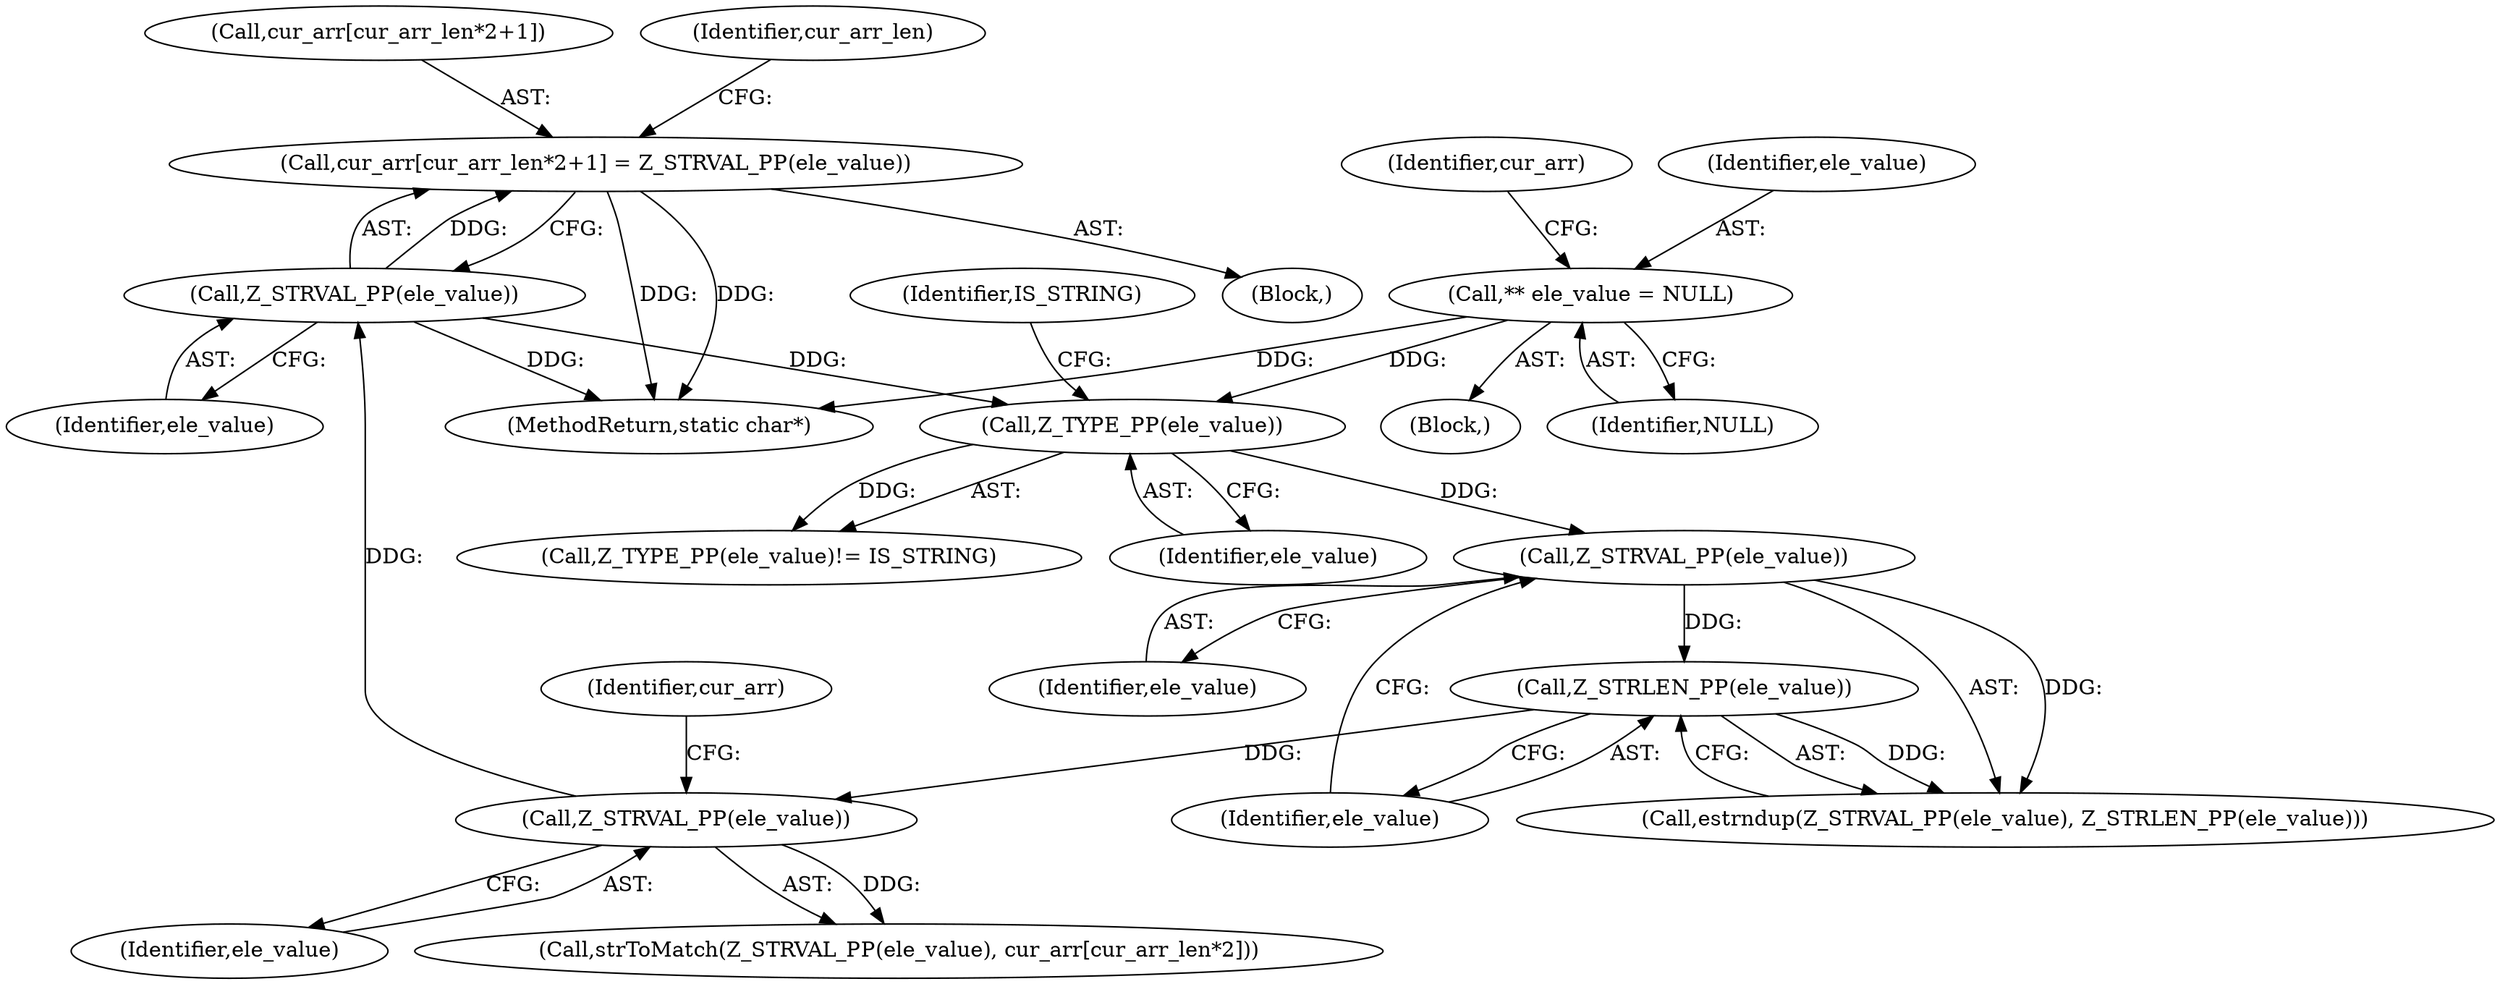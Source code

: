 digraph "0_php-src_97eff7eb57fc2320c267a949cffd622c38712484?w=1_25@array" {
"1000222" [label="(Call,cur_arr[cur_arr_len*2+1] = Z_STRVAL_PP(ele_value))"];
"1000230" [label="(Call,Z_STRVAL_PP(ele_value))"];
"1000208" [label="(Call,Z_STRVAL_PP(ele_value))"];
"1000203" [label="(Call,Z_STRLEN_PP(ele_value))"];
"1000201" [label="(Call,Z_STRVAL_PP(ele_value))"];
"1000188" [label="(Call,Z_TYPE_PP(ele_value))"];
"1000133" [label="(Call,** ele_value = NULL)"];
"1000138" [label="(Identifier,cur_arr)"];
"1000200" [label="(Call,estrndup(Z_STRVAL_PP(ele_value), Z_STRLEN_PP(ele_value)))"];
"1000115" [label="(Block,)"];
"1000203" [label="(Call,Z_STRLEN_PP(ele_value))"];
"1000135" [label="(Identifier,NULL)"];
"1000223" [label="(Call,cur_arr[cur_arr_len*2+1])"];
"1000233" [label="(Identifier,cur_arr_len)"];
"1000174" [label="(Block,)"];
"1000209" [label="(Identifier,ele_value)"];
"1000222" [label="(Call,cur_arr[cur_arr_len*2+1] = Z_STRVAL_PP(ele_value))"];
"1000133" [label="(Call,** ele_value = NULL)"];
"1000230" [label="(Call,Z_STRVAL_PP(ele_value))"];
"1000202" [label="(Identifier,ele_value)"];
"1000211" [label="(Identifier,cur_arr)"];
"1000134" [label="(Identifier,ele_value)"];
"1000187" [label="(Call,Z_TYPE_PP(ele_value)!= IS_STRING)"];
"1000189" [label="(Identifier,ele_value)"];
"1000207" [label="(Call,strToMatch(Z_STRVAL_PP(ele_value), cur_arr[cur_arr_len*2]))"];
"1000201" [label="(Call,Z_STRVAL_PP(ele_value))"];
"1000231" [label="(Identifier,ele_value)"];
"1000204" [label="(Identifier,ele_value)"];
"1000188" [label="(Call,Z_TYPE_PP(ele_value))"];
"1000454" [label="(MethodReturn,static char*)"];
"1000208" [label="(Call,Z_STRVAL_PP(ele_value))"];
"1000190" [label="(Identifier,IS_STRING)"];
"1000222" -> "1000174"  [label="AST: "];
"1000222" -> "1000230"  [label="CFG: "];
"1000223" -> "1000222"  [label="AST: "];
"1000230" -> "1000222"  [label="AST: "];
"1000233" -> "1000222"  [label="CFG: "];
"1000222" -> "1000454"  [label="DDG: "];
"1000222" -> "1000454"  [label="DDG: "];
"1000230" -> "1000222"  [label="DDG: "];
"1000230" -> "1000231"  [label="CFG: "];
"1000231" -> "1000230"  [label="AST: "];
"1000230" -> "1000454"  [label="DDG: "];
"1000230" -> "1000188"  [label="DDG: "];
"1000208" -> "1000230"  [label="DDG: "];
"1000208" -> "1000207"  [label="AST: "];
"1000208" -> "1000209"  [label="CFG: "];
"1000209" -> "1000208"  [label="AST: "];
"1000211" -> "1000208"  [label="CFG: "];
"1000208" -> "1000207"  [label="DDG: "];
"1000203" -> "1000208"  [label="DDG: "];
"1000203" -> "1000200"  [label="AST: "];
"1000203" -> "1000204"  [label="CFG: "];
"1000204" -> "1000203"  [label="AST: "];
"1000200" -> "1000203"  [label="CFG: "];
"1000203" -> "1000200"  [label="DDG: "];
"1000201" -> "1000203"  [label="DDG: "];
"1000201" -> "1000200"  [label="AST: "];
"1000201" -> "1000202"  [label="CFG: "];
"1000202" -> "1000201"  [label="AST: "];
"1000204" -> "1000201"  [label="CFG: "];
"1000201" -> "1000200"  [label="DDG: "];
"1000188" -> "1000201"  [label="DDG: "];
"1000188" -> "1000187"  [label="AST: "];
"1000188" -> "1000189"  [label="CFG: "];
"1000189" -> "1000188"  [label="AST: "];
"1000190" -> "1000188"  [label="CFG: "];
"1000188" -> "1000187"  [label="DDG: "];
"1000133" -> "1000188"  [label="DDG: "];
"1000133" -> "1000115"  [label="AST: "];
"1000133" -> "1000135"  [label="CFG: "];
"1000134" -> "1000133"  [label="AST: "];
"1000135" -> "1000133"  [label="AST: "];
"1000138" -> "1000133"  [label="CFG: "];
"1000133" -> "1000454"  [label="DDG: "];
}
